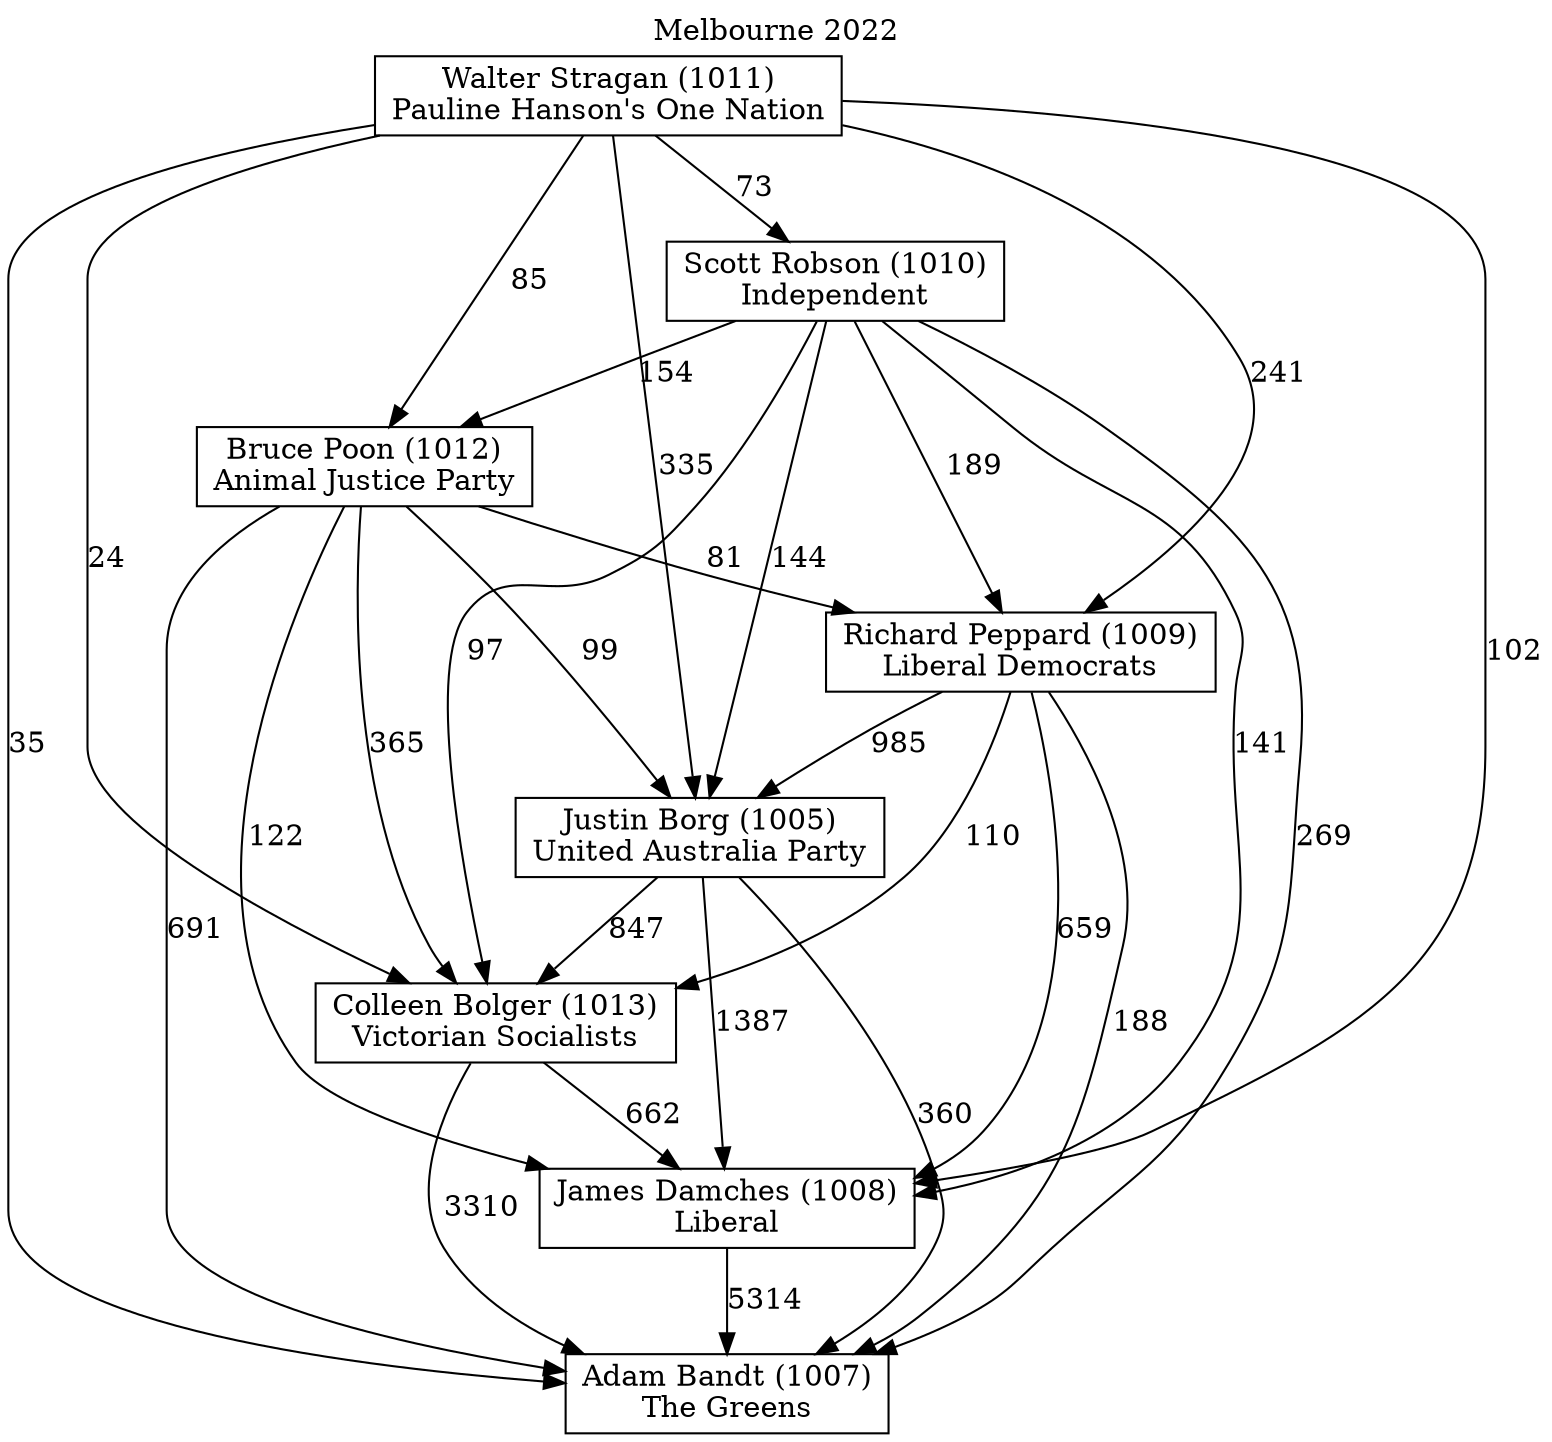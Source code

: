// House preference flow
digraph "Adam Bandt (1007)_Melbourne_2022" {
	graph [label="Melbourne 2022" labelloc=t mclimit=10]
	node [shape=box]
	"Richard Peppard (1009)" [label="Richard Peppard (1009)
Liberal Democrats"]
	"Walter Stragan (1011)" [label="Walter Stragan (1011)
Pauline Hanson's One Nation"]
	"Adam Bandt (1007)" [label="Adam Bandt (1007)
The Greens"]
	"Justin Borg (1005)" [label="Justin Borg (1005)
United Australia Party"]
	"Scott Robson (1010)" [label="Scott Robson (1010)
Independent"]
	"James Damches (1008)" [label="James Damches (1008)
Liberal"]
	"Bruce Poon (1012)" [label="Bruce Poon (1012)
Animal Justice Party"]
	"Colleen Bolger (1013)" [label="Colleen Bolger (1013)
Victorian Socialists"]
	"Walter Stragan (1011)" -> "Bruce Poon (1012)" [label=85]
	"James Damches (1008)" -> "Adam Bandt (1007)" [label=5314]
	"Scott Robson (1010)" -> "Adam Bandt (1007)" [label=269]
	"Walter Stragan (1011)" -> "Scott Robson (1010)" [label=73]
	"Bruce Poon (1012)" -> "Richard Peppard (1009)" [label=81]
	"Richard Peppard (1009)" -> "Colleen Bolger (1013)" [label=110]
	"Scott Robson (1010)" -> "Justin Borg (1005)" [label=144]
	"Richard Peppard (1009)" -> "Adam Bandt (1007)" [label=188]
	"Bruce Poon (1012)" -> "Justin Borg (1005)" [label=99]
	"Walter Stragan (1011)" -> "James Damches (1008)" [label=102]
	"Scott Robson (1010)" -> "Colleen Bolger (1013)" [label=97]
	"Walter Stragan (1011)" -> "Adam Bandt (1007)" [label=35]
	"Scott Robson (1010)" -> "James Damches (1008)" [label=141]
	"Richard Peppard (1009)" -> "Justin Borg (1005)" [label=985]
	"Bruce Poon (1012)" -> "Colleen Bolger (1013)" [label=365]
	"Walter Stragan (1011)" -> "Colleen Bolger (1013)" [label=24]
	"Walter Stragan (1011)" -> "Justin Borg (1005)" [label=335]
	"Scott Robson (1010)" -> "Richard Peppard (1009)" [label=189]
	"Colleen Bolger (1013)" -> "James Damches (1008)" [label=662]
	"Bruce Poon (1012)" -> "Adam Bandt (1007)" [label=691]
	"Scott Robson (1010)" -> "Bruce Poon (1012)" [label=154]
	"Bruce Poon (1012)" -> "James Damches (1008)" [label=122]
	"Colleen Bolger (1013)" -> "Adam Bandt (1007)" [label=3310]
	"Richard Peppard (1009)" -> "James Damches (1008)" [label=659]
	"Walter Stragan (1011)" -> "Richard Peppard (1009)" [label=241]
	"Justin Borg (1005)" -> "Adam Bandt (1007)" [label=360]
	"Justin Borg (1005)" -> "Colleen Bolger (1013)" [label=847]
	"Justin Borg (1005)" -> "James Damches (1008)" [label=1387]
}
